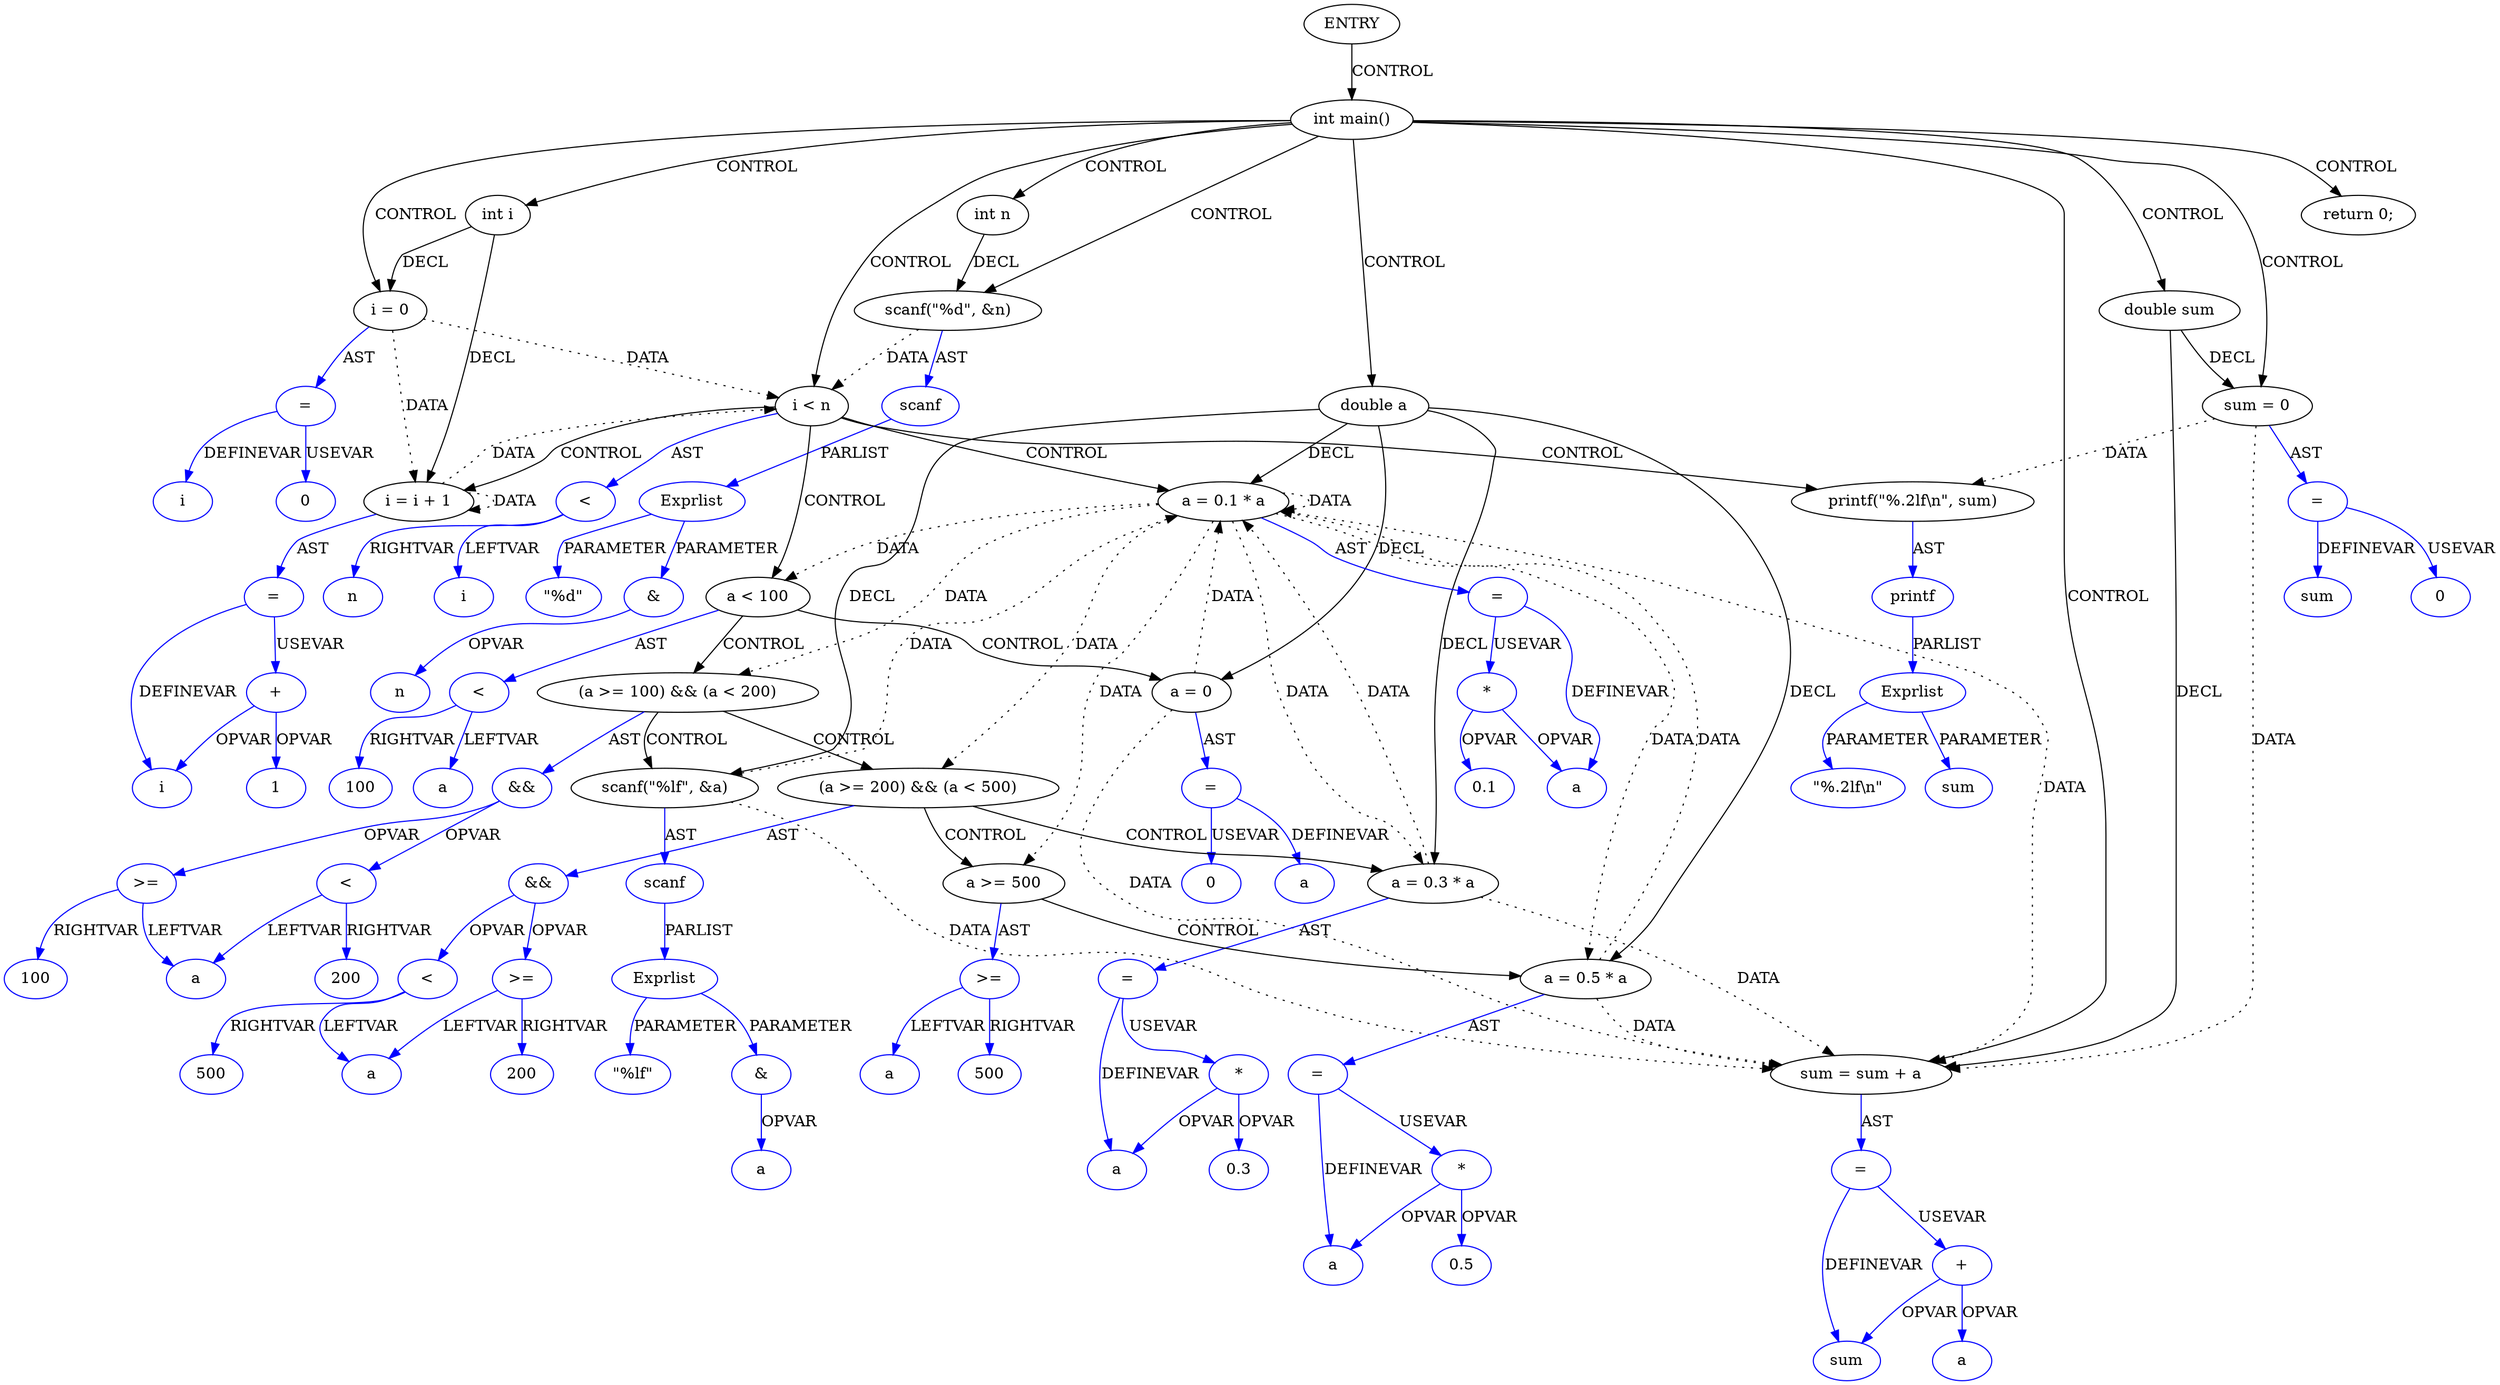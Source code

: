 digraph G{
Node1 [label="ENTRY",type="ENTRY",coord="-1"];
Node2 [label="int main()",type="CONTROL",coord="3"];
Node4 [label="int i",type="DECL",coord="4",varname="i",vartype="int"];
Node5 [label="int n",type="DECL",coord="5",varname="n",vartype="int"];
Node6 [label="double a",type="DECL",coord="6",varname="a",vartype="double"];
Node7 [label="double sum",type="DECL",coord="7",varname="sum",vartype="double"];
Node8 [label="sum = 0",type="ASSIGN",coord="8"];
Node9 [label="=",type="ASSIGNOP",coord="8",color=blue];
Node10 [label="sum",type="VAR",coord="8",color=blue];
Node11 [label="0",type="CONST",coord="8",color=blue];
Node12 [label="scanf(\"%d\", &n)",type="CALL",coord="9"];
Node13 [label="scanf",type="FUNCNAME",coord="9",color=blue];
Node14 [label="Exprlist",type="EXPRS",coord="9",color=blue];
Node15 [label="\"%d\"",type="CONST",coord="9",color=blue];
Node16 [label="&",type="OP",coord="9",color=blue];
Node17 [label="n",type="VAR",coord="9",color=blue];
Node18 [label="i = 0",type="ASSIGN",coord="10"];
Node19 [label="=",type="ASSIGNOP",coord="10",color=blue];
Node20 [label="i",type="VAR",coord="10",color=blue];
Node21 [label="0",type="CONST",coord="10",color=blue];
Node22 [label="i < n",type="CONTROL",coord="10"];
Node25 [label="a = 0.1 * a",type="ASSIGN",coord="11"];
Node26 [label="=",type="ASSIGNOP",coord="11",color=blue];
Node27 [label="a",type="VAR",coord="11",color=blue];
Node28 [label="*",type="OP",coord="11",color=blue];
Node29 [label="0.1",type="CONST",coord="11",color=blue];
Node30 [label="a < 100",type="CONTROL",coord="12"];
Node32 [label="a = 0",type="ASSIGN",coord="13"];
Node33 [label="=",type="ASSIGNOP",coord="13",color=blue];
Node34 [label="a",type="VAR",coord="13",color=blue];
Node35 [label="0",type="CONST",coord="13",color=blue];
Node36 [label="(a >= 100) && (a < 200)",type="CONTROL",coord="14"];
Node38 [label="scanf(\"%lf\", &a)",type="CALL",coord="15"];
Node39 [label="scanf",type="FUNCNAME",coord="15",color=blue];
Node40 [label="Exprlist",type="EXPRS",coord="15",color=blue];
Node41 [label="\"%lf\"",type="CONST",coord="15",color=blue];
Node42 [label="&",type="OP",coord="15",color=blue];
Node43 [label="a",type="VAR",coord="15",color=blue];
Node44 [label="(a >= 200) && (a < 500)",type="CONTROL",coord="16"];
Node46 [label="a = 0.3 * a",type="ASSIGN",coord="17"];
Node47 [label="=",type="ASSIGNOP",coord="17",color=blue];
Node48 [label="a",type="VAR",coord="17",color=blue];
Node49 [label="*",type="OP",coord="17",color=blue];
Node50 [label="0.3",type="CONST",coord="17",color=blue];
Node51 [label="a >= 500",type="CONTROL",coord="18"];
Node53 [label="a = 0.5 * a",type="ASSIGN",coord="19"];
Node54 [label="=",type="ASSIGNOP",coord="19",color=blue];
Node55 [label="a",type="VAR",coord="19",color=blue];
Node56 [label="*",type="OP",coord="19",color=blue];
Node57 [label="0.5",type="CONST",coord="19",color=blue];
Node58 [label=">=",type="OP",coord="18",color=blue];
Node59 [label="a",type="VAR",coord="18",color=blue];
Node60 [label="500",type="CONST",coord="18",color=blue];
Node61 [label="&&",type="OP",coord="16",color=blue];
Node62 [label=">=",type="OP",coord="16",color=blue];
Node63 [label="a",type="VAR",coord="16",color=blue];
Node64 [label="200",type="CONST",coord="16",color=blue];
Node65 [label="<",type="OP",coord="16",color=blue];
Node66 [label="500",type="CONST",coord="16",color=blue];
Node67 [label="&&",type="OP",coord="14",color=blue];
Node68 [label=">=",type="OP",coord="14",color=blue];
Node69 [label="a",type="VAR",coord="14",color=blue];
Node70 [label="100",type="CONST",coord="14",color=blue];
Node71 [label="<",type="OP",coord="14",color=blue];
Node72 [label="200",type="CONST",coord="14",color=blue];
Node73 [label="<",type="OP",coord="12",color=blue];
Node74 [label="a",type="VAR",coord="12",color=blue];
Node75 [label="100",type="CONST",coord="12",color=blue];
Node76 [label="printf(\"%.2lf\\n\", sum)",type="CALL",coord="21"];
Node77 [label="printf",type="FUNCNAME",coord="21",color=blue];
Node78 [label="Exprlist",type="EXPRS",coord="21",color=blue];
Node79 [label="\"%.2lf\\n\"",type="CONST",coord="21",color=blue];
Node80 [label="sum",type="VAR",coord="21",color=blue];
Node81 [label="i = i + 1",type="ASSIGN",coord="10"];
Node82 [label="=",type="ASSIGNOP",coord="10",color=blue];
Node83 [label="i",type="VAR",coord="10",color=blue];
Node84 [label="+",type="OP",coord="10",color=blue];
Node85 [label="1",type="CONST",coord="10",color=blue];
Node86 [label="<",type="OP",coord="10",color=blue];
Node87 [label="i",type="VAR",coord="10",color=blue];
Node88 [label="n",type="VAR",coord="10",color=blue];
Node89 [label="sum = sum + a",type="ASSIGN",coord="23"];
Node90 [label="=",type="ASSIGNOP",coord="23",color=blue];
Node91 [label="sum",type="VAR",coord="23",color=blue];
Node92 [label="+",type="OP",coord="23",color=blue];
Node93 [label="a",type="VAR",coord="23",color=blue];
Node94 [label="return 0;",type="CONTROL",coord="24"];
Node1->Node2 [label = "CONTROL" ];
Node2->Node4 [label = "CONTROL" ];
Node2->Node5 [label = "CONTROL" ];
Node2->Node6 [label = "CONTROL" ];
Node2->Node7 [label = "CONTROL" ];
Node2->Node8 [label = "CONTROL" ];
Node2->Node12 [label = "CONTROL" ];
Node2->Node18 [label = "CONTROL" ];
Node2->Node22 [label = "CONTROL" ];
Node2->Node89 [label = "CONTROL" ];
Node2->Node94 [label = "CONTROL" ];
Node22->Node25 [label = "CONTROL" ];
Node22->Node30 [label = "CONTROL" ];
Node22->Node76 [label = "CONTROL" ];
Node22->Node81 [label = "CONTROL" ];
Node30->Node32 [label = "CONTROL" ];
Node30->Node36 [label = "CONTROL" ];
Node36->Node38 [label = "CONTROL" ];
Node36->Node44 [label = "CONTROL" ];
Node44->Node46 [label = "CONTROL" ];
Node44->Node51 [label = "CONTROL" ];
Node51->Node53 [label = "CONTROL" ];
Node8->Node76 [label = "DATA", style = dotted ]
Node8->Node89 [label = "DATA", style = dotted ]
Node12->Node22 [label = "DATA", style = dotted ]
Node18->Node22 [label = "DATA", style = dotted ]
Node18->Node81 [label = "DATA", style = dotted ]
Node25->Node25 [label = "DATA", style = dotted ]
Node25->Node30 [label = "DATA", style = dotted ]
Node25->Node36 [label = "DATA", style = dotted ]
Node25->Node44 [label = "DATA", style = dotted ]
Node25->Node46 [label = "DATA", style = dotted ]
Node25->Node51 [label = "DATA", style = dotted ]
Node25->Node53 [label = "DATA", style = dotted ]
Node25->Node89 [label = "DATA", style = dotted ]
Node32->Node25 [label = "DATA", style = dotted ]
Node32->Node89 [label = "DATA", style = dotted ]
Node38->Node25 [label = "DATA", style = dotted ]
Node38->Node89 [label = "DATA", style = dotted ]
Node46->Node25 [label = "DATA", style = dotted ]
Node46->Node89 [label = "DATA", style = dotted ]
Node53->Node25 [label = "DATA", style = dotted ]
Node53->Node89 [label = "DATA", style = dotted ]
Node81->Node22 [label = "DATA", style = dotted ]
Node81->Node81 [label = "DATA", style = dotted ]
Node4->Node18 [label = "DECL"]
Node4->Node81 [label = "DECL"]
Node5->Node12 [label = "DECL"]
Node6->Node38 [label = "DECL"]
Node6->Node46 [label = "DECL"]
Node6->Node32 [label = "DECL"]
Node6->Node25 [label = "DECL"]
Node6->Node53 [label = "DECL"]
Node7->Node89 [label = "DECL"]
Node7->Node8 [label = "DECL"]
Node8->Node9 [label = "AST" color=blue]
Node9->Node10 [label = "DEFINEVAR" color=blue]
Node9->Node11 [label = "USEVAR" color=blue]
Node12->Node13 [label = "AST" color=blue]
Node13->Node14 [label = "PARLIST" color=blue]
Node14->Node15 [label = "PARAMETER" color=blue]
Node14->Node16 [label = "PARAMETER" color=blue]
Node16->Node17 [label = "OPVAR" color=blue]
Node18->Node19 [label = "AST" color=blue]
Node19->Node20 [label = "DEFINEVAR" color=blue]
Node19->Node21 [label = "USEVAR" color=blue]
Node22->Node86 [label = "AST" color=blue]
Node25->Node26 [label = "AST" color=blue]
Node26->Node27 [label = "DEFINEVAR" color=blue]
Node26->Node28 [label = "USEVAR" color=blue]
Node28->Node29 [label = "OPVAR" color=blue]
Node28->Node27 [label = "OPVAR" color=blue]
Node30->Node73 [label = "AST" color=blue]
Node32->Node33 [label = "AST" color=blue]
Node33->Node34 [label = "DEFINEVAR" color=blue]
Node33->Node35 [label = "USEVAR" color=blue]
Node36->Node67 [label = "AST" color=blue]
Node38->Node39 [label = "AST" color=blue]
Node39->Node40 [label = "PARLIST" color=blue]
Node40->Node41 [label = "PARAMETER" color=blue]
Node40->Node42 [label = "PARAMETER" color=blue]
Node42->Node43 [label = "OPVAR" color=blue]
Node44->Node61 [label = "AST" color=blue]
Node46->Node47 [label = "AST" color=blue]
Node47->Node48 [label = "DEFINEVAR" color=blue]
Node47->Node49 [label = "USEVAR" color=blue]
Node49->Node50 [label = "OPVAR" color=blue]
Node49->Node48 [label = "OPVAR" color=blue]
Node51->Node58 [label = "AST" color=blue]
Node53->Node54 [label = "AST" color=blue]
Node54->Node55 [label = "DEFINEVAR" color=blue]
Node54->Node56 [label = "USEVAR" color=blue]
Node56->Node57 [label = "OPVAR" color=blue]
Node56->Node55 [label = "OPVAR" color=blue]
Node58->Node59 [label = "LEFTVAR" color=blue]
Node58->Node60 [label = "RIGHTVAR" color=blue]
Node61->Node62 [label = "OPVAR" color=blue]
Node61->Node65 [label = "OPVAR" color=blue]
Node62->Node63 [label = "LEFTVAR" color=blue]
Node62->Node64 [label = "RIGHTVAR" color=blue]
Node65->Node63 [label = "LEFTVAR" color=blue]
Node65->Node66 [label = "RIGHTVAR" color=blue]
Node67->Node68 [label = "OPVAR" color=blue]
Node67->Node71 [label = "OPVAR" color=blue]
Node68->Node69 [label = "LEFTVAR" color=blue]
Node68->Node70 [label = "RIGHTVAR" color=blue]
Node71->Node69 [label = "LEFTVAR" color=blue]
Node71->Node72 [label = "RIGHTVAR" color=blue]
Node73->Node74 [label = "LEFTVAR" color=blue]
Node73->Node75 [label = "RIGHTVAR" color=blue]
Node76->Node77 [label = "AST" color=blue]
Node77->Node78 [label = "PARLIST" color=blue]
Node78->Node79 [label = "PARAMETER" color=blue]
Node78->Node80 [label = "PARAMETER" color=blue]
Node81->Node82 [label = "AST" color=blue]
Node82->Node83 [label = "DEFINEVAR" color=blue]
Node82->Node84 [label = "USEVAR" color=blue]
Node84->Node83 [label = "OPVAR" color=blue]
Node84->Node85 [label = "OPVAR" color=blue]
Node86->Node87 [label = "LEFTVAR" color=blue]
Node86->Node88 [label = "RIGHTVAR" color=blue]
Node89->Node90 [label = "AST" color=blue]
Node90->Node91 [label = "DEFINEVAR" color=blue]
Node90->Node92 [label = "USEVAR" color=blue]
Node92->Node91 [label = "OPVAR" color=blue]
Node92->Node93 [label = "OPVAR" color=blue]
}
